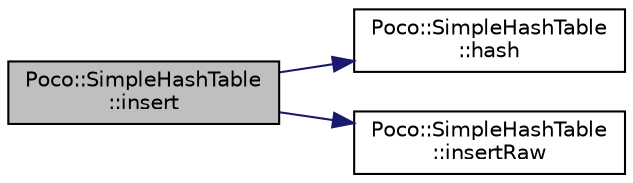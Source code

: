 digraph "Poco::SimpleHashTable::insert"
{
 // LATEX_PDF_SIZE
  edge [fontname="Helvetica",fontsize="10",labelfontname="Helvetica",labelfontsize="10"];
  node [fontname="Helvetica",fontsize="10",shape=record];
  rankdir="LR";
  Node1 [label="Poco::SimpleHashTable\l::insert",height=0.2,width=0.4,color="black", fillcolor="grey75", style="filled", fontcolor="black",tooltip=" "];
  Node1 -> Node2 [color="midnightblue",fontsize="10",style="solid",fontname="Helvetica"];
  Node2 [label="Poco::SimpleHashTable\l::hash",height=0.2,width=0.4,color="black", fillcolor="white", style="filled",URL="$classPoco_1_1SimpleHashTable.html#a9eab7cbd588fbdd1c1e99089c1f2327e",tooltip=" "];
  Node1 -> Node3 [color="midnightblue",fontsize="10",style="solid",fontname="Helvetica"];
  Node3 [label="Poco::SimpleHashTable\l::insertRaw",height=0.2,width=0.4,color="black", fillcolor="white", style="filled",URL="$classPoco_1_1SimpleHashTable.html#a1491c181165fba78b8eb6515e917c5a5",tooltip=" "];
}
